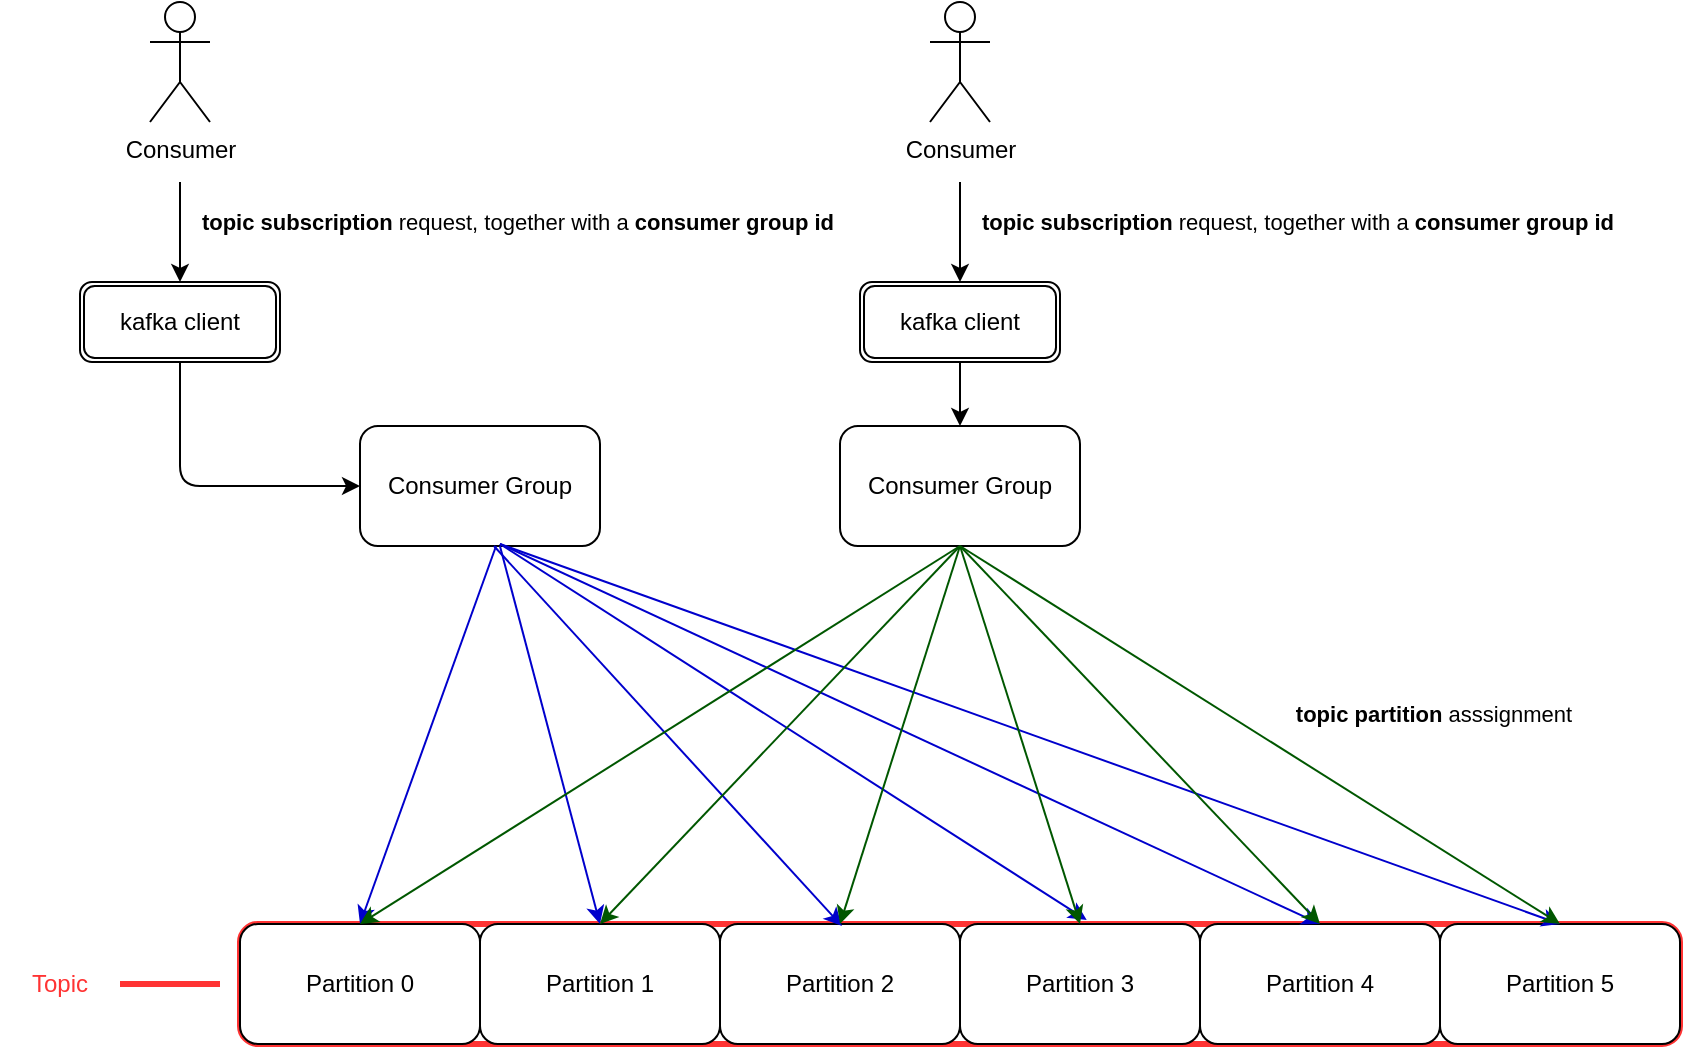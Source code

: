 <mxfile>
    <diagram id="1kjQdgfTsHEcZ8Tp4As7" name="Page-1">
        <mxGraphModel dx="881" dy="467" grid="1" gridSize="10" guides="1" tooltips="1" connect="1" arrows="1" fold="1" page="1" pageScale="1" pageWidth="1100" pageHeight="850" math="0" shadow="0">
            <root>
                <mxCell id="0"/>
                <mxCell id="1" parent="0"/>
                <mxCell id="2" value="" style="rounded=1;whiteSpace=wrap;html=1;strokeWidth=3;strokeColor=#FF3333;" parent="1" vertex="1">
                    <mxGeometry x="250" y="626" width="720" height="60" as="geometry"/>
                </mxCell>
                <mxCell id="3" value="Partition 0" style="rounded=1;whiteSpace=wrap;html=1;" parent="1" vertex="1">
                    <mxGeometry x="250" y="626" width="120" height="60" as="geometry"/>
                </mxCell>
                <mxCell id="4" value="&lt;span&gt;Partition 1&lt;/span&gt;" style="rounded=1;whiteSpace=wrap;html=1;" parent="1" vertex="1">
                    <mxGeometry x="370" y="626" width="120" height="60" as="geometry"/>
                </mxCell>
                <mxCell id="5" value="&lt;span&gt;Partition 2&lt;/span&gt;" style="rounded=1;whiteSpace=wrap;html=1;" parent="1" vertex="1">
                    <mxGeometry x="490" y="626" width="120" height="60" as="geometry"/>
                </mxCell>
                <mxCell id="6" value="&lt;span&gt;Partition 3&lt;/span&gt;" style="rounded=1;whiteSpace=wrap;html=1;" parent="1" vertex="1">
                    <mxGeometry x="610" y="626" width="120" height="60" as="geometry"/>
                </mxCell>
                <mxCell id="7" value="&lt;span&gt;Partition 4&lt;/span&gt;" style="rounded=1;whiteSpace=wrap;html=1;" parent="1" vertex="1">
                    <mxGeometry x="730" y="626" width="120" height="60" as="geometry"/>
                </mxCell>
                <mxCell id="8" value="&lt;span&gt;Partition 5&lt;/span&gt;" style="rounded=1;whiteSpace=wrap;html=1;" parent="1" vertex="1">
                    <mxGeometry x="850" y="626" width="120" height="60" as="geometry"/>
                </mxCell>
                <mxCell id="9" value="" style="endArrow=none;html=1;strokeWidth=3;strokeColor=#FF3333;entryX=1;entryY=0.5;entryDx=0;entryDy=0;" parent="1" target="10" edge="1">
                    <mxGeometry width="50" height="50" relative="1" as="geometry">
                        <mxPoint x="240" y="656" as="sourcePoint"/>
                        <mxPoint x="200" y="656" as="targetPoint"/>
                    </mxGeometry>
                </mxCell>
                <mxCell id="10" value="&lt;font color=&quot;#ff3333&quot;&gt;Topic&lt;/font&gt;" style="text;html=1;strokeColor=none;fillColor=none;align=center;verticalAlign=middle;whiteSpace=wrap;rounded=0;" parent="1" vertex="1">
                    <mxGeometry x="130" y="641" width="60" height="30" as="geometry"/>
                </mxCell>
                <mxCell id="11" value="Consumer" style="shape=umlActor;verticalLabelPosition=bottom;verticalAlign=top;html=1;outlineConnect=0;" parent="1" vertex="1">
                    <mxGeometry x="595" y="165" width="30" height="60" as="geometry"/>
                </mxCell>
                <mxCell id="13" value="" style="endArrow=classic;html=1;entryX=0.5;entryY=0;entryDx=0;entryDy=0;" parent="1" edge="1">
                    <mxGeometry width="50" height="50" relative="1" as="geometry">
                        <mxPoint x="610" y="255" as="sourcePoint"/>
                        <mxPoint x="610" y="305" as="targetPoint"/>
                        <Array as="points"/>
                    </mxGeometry>
                </mxCell>
                <mxCell id="14" value="&lt;b&gt;topic subscription&lt;/b&gt;&amp;nbsp;request, together with a &lt;b&gt;consumer group id&lt;/b&gt;&amp;nbsp;" style="edgeLabel;html=1;align=center;verticalAlign=middle;resizable=0;points=[];" parent="13" vertex="1" connectable="0">
                    <mxGeometry x="-0.6" y="3" relative="1" as="geometry">
                        <mxPoint x="167" y="10" as="offset"/>
                    </mxGeometry>
                </mxCell>
                <mxCell id="23" value="" style="endArrow=classic;html=1;exitX=0.5;exitY=1;exitDx=0;exitDy=0;entryX=0.5;entryY=0;entryDx=0;entryDy=0;" parent="1" source="12" target="22" edge="1">
                    <mxGeometry width="50" height="50" relative="1" as="geometry">
                        <mxPoint x="700" y="497" as="sourcePoint"/>
                        <mxPoint x="750" y="447" as="targetPoint"/>
                    </mxGeometry>
                </mxCell>
                <mxCell id="24" value="Consumer" style="shape=umlActor;verticalLabelPosition=bottom;verticalAlign=top;html=1;outlineConnect=0;" parent="1" vertex="1">
                    <mxGeometry x="205" y="165" width="30" height="60" as="geometry"/>
                </mxCell>
                <mxCell id="25" value="kafka client" style="shape=ext;double=1;rounded=1;whiteSpace=wrap;html=1;" parent="1" vertex="1">
                    <mxGeometry x="170" y="305" width="100" height="40" as="geometry"/>
                </mxCell>
                <mxCell id="26" value="" style="endArrow=classic;html=1;entryX=0.5;entryY=0;entryDx=0;entryDy=0;" parent="1" edge="1">
                    <mxGeometry width="50" height="50" relative="1" as="geometry">
                        <mxPoint x="220" y="255" as="sourcePoint"/>
                        <mxPoint x="220" y="305" as="targetPoint"/>
                        <Array as="points"/>
                    </mxGeometry>
                </mxCell>
                <mxCell id="27" value="&lt;b&gt;topic subscription&lt;/b&gt;&amp;nbsp;request, together with a &lt;b&gt;consumer group id&lt;/b&gt;&amp;nbsp;" style="edgeLabel;html=1;align=center;verticalAlign=middle;resizable=0;points=[];" parent="26" vertex="1" connectable="0">
                    <mxGeometry x="-0.6" y="3" relative="1" as="geometry">
                        <mxPoint x="167" y="10" as="offset"/>
                    </mxGeometry>
                </mxCell>
                <mxCell id="22" value="Consumer Group" style="rounded=1;whiteSpace=wrap;html=1;" parent="1" vertex="1">
                    <mxGeometry x="550" y="377" width="120" height="60" as="geometry"/>
                </mxCell>
                <mxCell id="12" value="kafka client" style="shape=ext;double=1;rounded=1;whiteSpace=wrap;html=1;" parent="1" vertex="1">
                    <mxGeometry x="560" y="305" width="100" height="40" as="geometry"/>
                </mxCell>
                <mxCell id="37" value="&lt;b&gt;topic partition&amp;nbsp;&lt;/b&gt;asssignment&amp;nbsp;" style="edgeLabel;html=1;align=center;verticalAlign=middle;resizable=0;points=[];" parent="1" vertex="1" connectable="0">
                    <mxGeometry x="850" y="457" as="geometry">
                        <mxPoint x="-2" y="64" as="offset"/>
                    </mxGeometry>
                </mxCell>
                <mxCell id="38" value="Consumer Group" style="rounded=1;whiteSpace=wrap;html=1;" vertex="1" parent="1">
                    <mxGeometry x="310" y="377" width="120" height="60" as="geometry"/>
                </mxCell>
                <mxCell id="40" value="" style="endArrow=classic;html=1;entryX=0;entryY=0.5;entryDx=0;entryDy=0;exitX=0.5;exitY=1;exitDx=0;exitDy=0;" edge="1" parent="1" source="25" target="38">
                    <mxGeometry width="50" height="50" relative="1" as="geometry">
                        <mxPoint x="240" y="446" as="sourcePoint"/>
                        <mxPoint x="290" y="396" as="targetPoint"/>
                        <Array as="points">
                            <mxPoint x="220" y="407"/>
                            <mxPoint x="250" y="407"/>
                        </Array>
                    </mxGeometry>
                </mxCell>
                <mxCell id="41" value="" style="endArrow=classic;html=1;exitX=0.567;exitY=1;exitDx=0;exitDy=0;exitPerimeter=0;entryX=0.5;entryY=0;entryDx=0;entryDy=0;strokeColor=#0000CC;" edge="1" parent="1" source="38" target="3">
                    <mxGeometry width="50" height="50" relative="1" as="geometry">
                        <mxPoint x="320" y="506" as="sourcePoint"/>
                        <mxPoint x="370" y="456" as="targetPoint"/>
                    </mxGeometry>
                </mxCell>
                <mxCell id="42" value="" style="endArrow=classic;html=1;exitX=0.583;exitY=1;exitDx=0;exitDy=0;exitPerimeter=0;entryX=0.25;entryY=0;entryDx=0;entryDy=0;strokeColor=#0000CC;" edge="1" parent="1" source="38" target="2">
                    <mxGeometry width="50" height="50" relative="1" as="geometry">
                        <mxPoint x="440" y="516" as="sourcePoint"/>
                        <mxPoint x="490" y="466" as="targetPoint"/>
                    </mxGeometry>
                </mxCell>
                <mxCell id="43" value="" style="endArrow=classic;html=1;exitX=0.558;exitY=1;exitDx=0;exitDy=0;exitPerimeter=0;entryX=0.418;entryY=0.017;entryDx=0;entryDy=0;entryPerimeter=0;strokeColor=#0000CC;" edge="1" parent="1" source="38" target="2">
                    <mxGeometry width="50" height="50" relative="1" as="geometry">
                        <mxPoint x="460" y="506" as="sourcePoint"/>
                        <mxPoint x="510" y="456" as="targetPoint"/>
                    </mxGeometry>
                </mxCell>
                <mxCell id="44" value="" style="endArrow=classic;html=1;entryX=0.588;entryY=-0.033;entryDx=0;entryDy=0;entryPerimeter=0;strokeColor=#0000CC;" edge="1" parent="1" target="2">
                    <mxGeometry width="50" height="50" relative="1" as="geometry">
                        <mxPoint x="380" y="436" as="sourcePoint"/>
                        <mxPoint x="560" y="466" as="targetPoint"/>
                    </mxGeometry>
                </mxCell>
                <mxCell id="45" value="" style="endArrow=classic;html=1;entryX=0.5;entryY=0;entryDx=0;entryDy=0;strokeColor=#0000CC;" edge="1" parent="1" target="7">
                    <mxGeometry width="50" height="50" relative="1" as="geometry">
                        <mxPoint x="380" y="436" as="sourcePoint"/>
                        <mxPoint x="690" y="516" as="targetPoint"/>
                    </mxGeometry>
                </mxCell>
                <mxCell id="46" value="" style="endArrow=classic;html=1;entryX=0.5;entryY=0;entryDx=0;entryDy=0;strokeColor=#0000CC;" edge="1" parent="1" target="8">
                    <mxGeometry width="50" height="50" relative="1" as="geometry">
                        <mxPoint x="380" y="436" as="sourcePoint"/>
                        <mxPoint x="750" y="546" as="targetPoint"/>
                    </mxGeometry>
                </mxCell>
                <mxCell id="47" value="" style="endArrow=classic;html=1;fontColor=#000099;strokeColor=#005700;exitX=0.5;exitY=1;exitDx=0;exitDy=0;entryX=0.5;entryY=0;entryDx=0;entryDy=0;fillColor=#008a00;" edge="1" parent="1" source="22" target="3">
                    <mxGeometry width="50" height="50" relative="1" as="geometry">
                        <mxPoint x="670" y="536" as="sourcePoint"/>
                        <mxPoint x="720" y="486" as="targetPoint"/>
                    </mxGeometry>
                </mxCell>
                <mxCell id="48" value="" style="endArrow=classic;html=1;fontColor=#000099;strokeColor=#005700;exitX=0.5;exitY=1;exitDx=0;exitDy=0;entryX=0.5;entryY=0;entryDx=0;entryDy=0;fillColor=#008a00;" edge="1" parent="1" source="22" target="4">
                    <mxGeometry width="50" height="50" relative="1" as="geometry">
                        <mxPoint x="670" y="516" as="sourcePoint"/>
                        <mxPoint x="720" y="466" as="targetPoint"/>
                    </mxGeometry>
                </mxCell>
                <mxCell id="49" value="" style="endArrow=classic;html=1;fontColor=#000099;strokeColor=#005700;exitX=0.5;exitY=1;exitDx=0;exitDy=0;entryX=0.5;entryY=0;entryDx=0;entryDy=0;fillColor=#008a00;" edge="1" parent="1" source="22" target="5">
                    <mxGeometry width="50" height="50" relative="1" as="geometry">
                        <mxPoint x="620" y="447" as="sourcePoint"/>
                        <mxPoint x="440" y="636" as="targetPoint"/>
                    </mxGeometry>
                </mxCell>
                <mxCell id="50" value="" style="endArrow=classic;html=1;fontColor=#000099;strokeColor=#005700;exitX=0.5;exitY=1;exitDx=0;exitDy=0;entryX=0.5;entryY=0;entryDx=0;entryDy=0;fillColor=#008a00;" edge="1" parent="1" source="22" target="6">
                    <mxGeometry width="50" height="50" relative="1" as="geometry">
                        <mxPoint x="630" y="457" as="sourcePoint"/>
                        <mxPoint x="450" y="646" as="targetPoint"/>
                    </mxGeometry>
                </mxCell>
                <mxCell id="51" value="" style="endArrow=classic;html=1;fontColor=#000099;strokeColor=#005700;exitX=0.5;exitY=1;exitDx=0;exitDy=0;fillColor=#008a00;" edge="1" parent="1" source="22">
                    <mxGeometry width="50" height="50" relative="1" as="geometry">
                        <mxPoint x="640" y="467" as="sourcePoint"/>
                        <mxPoint x="790" y="626" as="targetPoint"/>
                    </mxGeometry>
                </mxCell>
                <mxCell id="52" value="" style="endArrow=classic;html=1;fontColor=#000099;strokeColor=#005700;exitX=0.5;exitY=1;exitDx=0;exitDy=0;fillColor=#008a00;entryX=0.5;entryY=0;entryDx=0;entryDy=0;" edge="1" parent="1" source="22" target="8">
                    <mxGeometry width="50" height="50" relative="1" as="geometry">
                        <mxPoint x="620" y="447" as="sourcePoint"/>
                        <mxPoint x="800" y="636" as="targetPoint"/>
                    </mxGeometry>
                </mxCell>
            </root>
        </mxGraphModel>
    </diagram>
</mxfile>